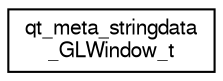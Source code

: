 digraph "Graphical Class Hierarchy"
{
  edge [fontname="FreeSans",fontsize="10",labelfontname="FreeSans",labelfontsize="10"];
  node [fontname="FreeSans",fontsize="10",shape=record];
  rankdir="LR";
  Node1 [label="qt_meta_stringdata\l_GLWindow_t",height=0.2,width=0.4,color="black", fillcolor="white", style="filled",URL="$structqt__meta__stringdata__GLWindow__t.html"];
}
